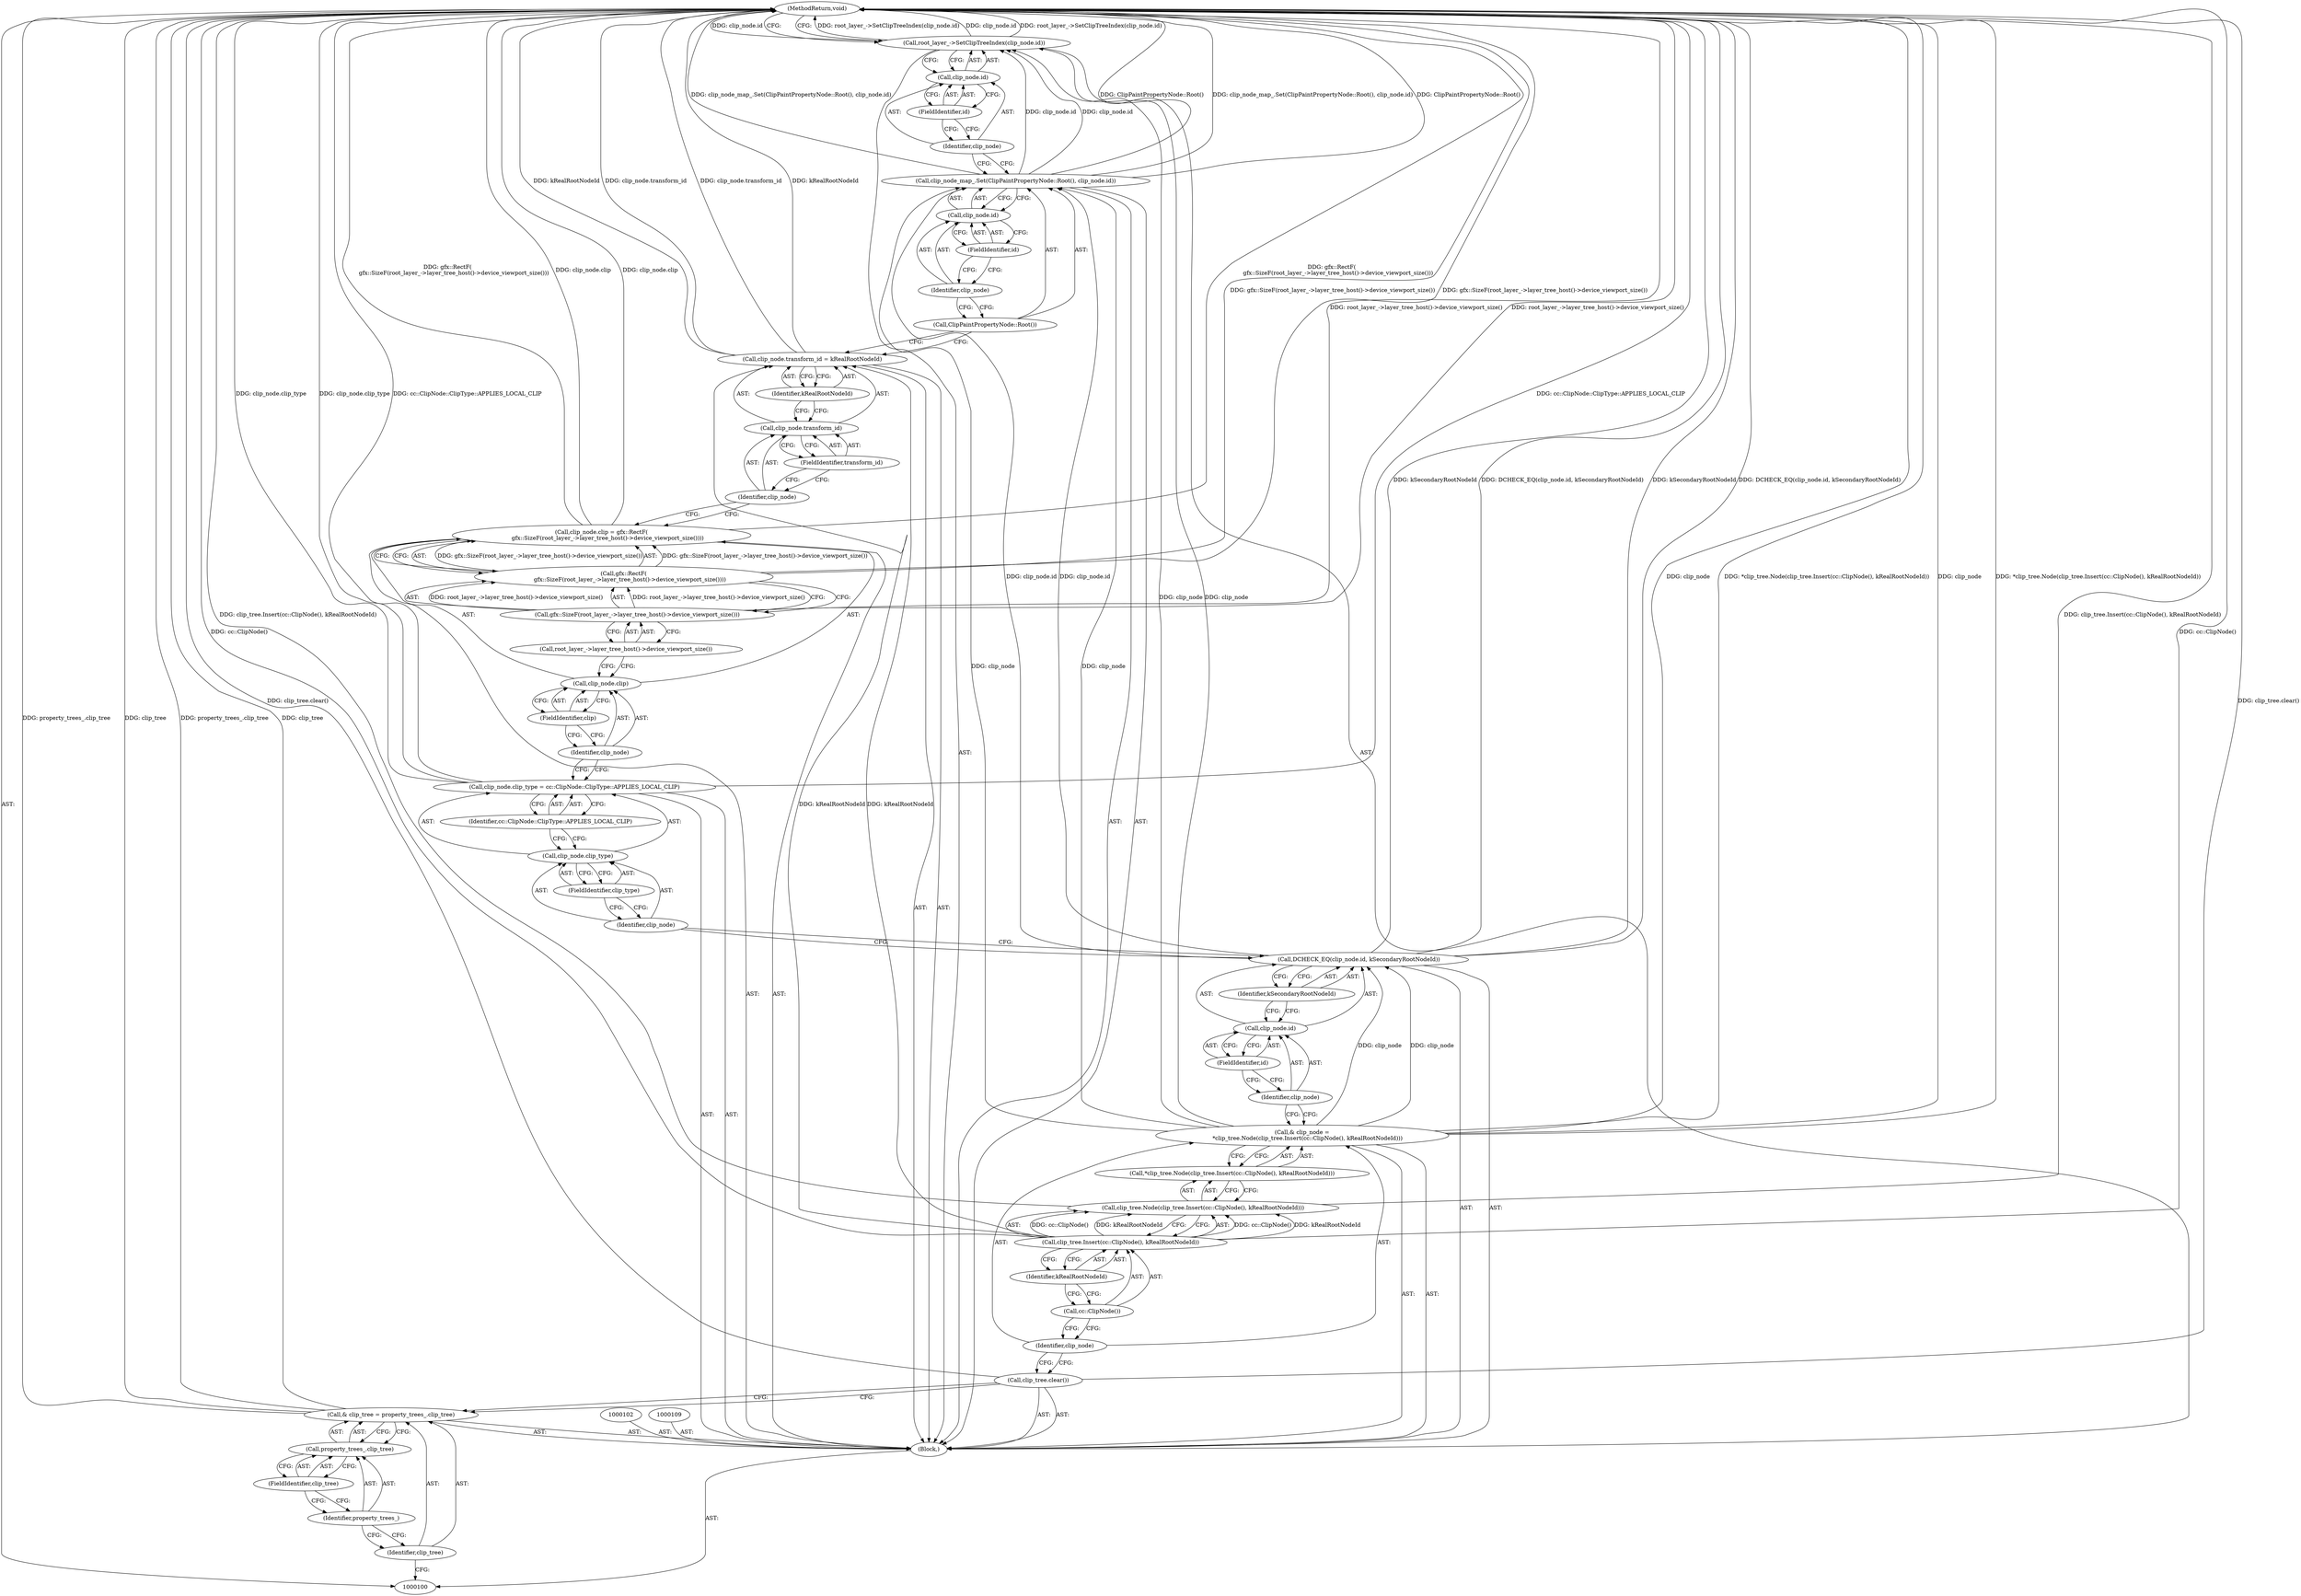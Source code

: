 digraph "1_Chrome_f911e11e7f6b5c0d6f5ee694a9871de6619889f7_37" {
"1000148" [label="(MethodReturn,void)"];
"1000101" [label="(Block,)"];
"1000133" [label="(Call,root_layer_->layer_tree_host()->device_viewport_size())"];
"1000132" [label="(Call,gfx::SizeF(root_layer_->layer_tree_host()->device_viewport_size()))"];
"1000137" [label="(FieldIdentifier,transform_id)"];
"1000138" [label="(Identifier,kRealRootNodeId)"];
"1000134" [label="(Call,clip_node.transform_id = kRealRootNodeId)"];
"1000135" [label="(Call,clip_node.transform_id)"];
"1000136" [label="(Identifier,clip_node)"];
"1000139" [label="(Call,clip_node_map_.Set(ClipPaintPropertyNode::Root(), clip_node.id))"];
"1000140" [label="(Call,ClipPaintPropertyNode::Root())"];
"1000141" [label="(Call,clip_node.id)"];
"1000142" [label="(Identifier,clip_node)"];
"1000143" [label="(FieldIdentifier,id)"];
"1000144" [label="(Call,root_layer_->SetClipTreeIndex(clip_node.id))"];
"1000145" [label="(Call,clip_node.id)"];
"1000146" [label="(Identifier,clip_node)"];
"1000147" [label="(FieldIdentifier,id)"];
"1000103" [label="(Call,& clip_tree = property_trees_.clip_tree)"];
"1000104" [label="(Identifier,clip_tree)"];
"1000105" [label="(Call,property_trees_.clip_tree)"];
"1000106" [label="(Identifier,property_trees_)"];
"1000107" [label="(FieldIdentifier,clip_tree)"];
"1000108" [label="(Call,clip_tree.clear())"];
"1000110" [label="(Call,& clip_node =\n      *clip_tree.Node(clip_tree.Insert(cc::ClipNode(), kRealRootNodeId)))"];
"1000111" [label="(Identifier,clip_node)"];
"1000114" [label="(Call,clip_tree.Insert(cc::ClipNode(), kRealRootNodeId))"];
"1000115" [label="(Call,cc::ClipNode())"];
"1000116" [label="(Identifier,kRealRootNodeId)"];
"1000112" [label="(Call,*clip_tree.Node(clip_tree.Insert(cc::ClipNode(), kRealRootNodeId)))"];
"1000113" [label="(Call,clip_tree.Node(clip_tree.Insert(cc::ClipNode(), kRealRootNodeId)))"];
"1000118" [label="(Call,clip_node.id)"];
"1000119" [label="(Identifier,clip_node)"];
"1000117" [label="(Call,DCHECK_EQ(clip_node.id, kSecondaryRootNodeId))"];
"1000120" [label="(FieldIdentifier,id)"];
"1000121" [label="(Identifier,kSecondaryRootNodeId)"];
"1000125" [label="(FieldIdentifier,clip_type)"];
"1000122" [label="(Call,clip_node.clip_type = cc::ClipNode::ClipType::APPLIES_LOCAL_CLIP)"];
"1000123" [label="(Call,clip_node.clip_type)"];
"1000124" [label="(Identifier,clip_node)"];
"1000126" [label="(Identifier,cc::ClipNode::ClipType::APPLIES_LOCAL_CLIP)"];
"1000130" [label="(FieldIdentifier,clip)"];
"1000131" [label="(Call,gfx::RectF(\n       gfx::SizeF(root_layer_->layer_tree_host()->device_viewport_size())))"];
"1000127" [label="(Call,clip_node.clip = gfx::RectF(\n       gfx::SizeF(root_layer_->layer_tree_host()->device_viewport_size())))"];
"1000128" [label="(Call,clip_node.clip)"];
"1000129" [label="(Identifier,clip_node)"];
"1000148" -> "1000100"  [label="AST: "];
"1000148" -> "1000144"  [label="CFG: "];
"1000117" -> "1000148"  [label="DDG: DCHECK_EQ(clip_node.id, kSecondaryRootNodeId)"];
"1000117" -> "1000148"  [label="DDG: kSecondaryRootNodeId"];
"1000122" -> "1000148"  [label="DDG: cc::ClipNode::ClipType::APPLIES_LOCAL_CLIP"];
"1000122" -> "1000148"  [label="DDG: clip_node.clip_type"];
"1000108" -> "1000148"  [label="DDG: clip_tree.clear()"];
"1000103" -> "1000148"  [label="DDG: clip_tree"];
"1000103" -> "1000148"  [label="DDG: property_trees_.clip_tree"];
"1000113" -> "1000148"  [label="DDG: clip_tree.Insert(cc::ClipNode(), kRealRootNodeId)"];
"1000139" -> "1000148"  [label="DDG: ClipPaintPropertyNode::Root()"];
"1000139" -> "1000148"  [label="DDG: clip_node_map_.Set(ClipPaintPropertyNode::Root(), clip_node.id)"];
"1000110" -> "1000148"  [label="DDG: clip_node"];
"1000110" -> "1000148"  [label="DDG: *clip_tree.Node(clip_tree.Insert(cc::ClipNode(), kRealRootNodeId))"];
"1000127" -> "1000148"  [label="DDG: gfx::RectF(\n       gfx::SizeF(root_layer_->layer_tree_host()->device_viewport_size()))"];
"1000127" -> "1000148"  [label="DDG: clip_node.clip"];
"1000131" -> "1000148"  [label="DDG: gfx::SizeF(root_layer_->layer_tree_host()->device_viewport_size())"];
"1000144" -> "1000148"  [label="DDG: root_layer_->SetClipTreeIndex(clip_node.id)"];
"1000144" -> "1000148"  [label="DDG: clip_node.id"];
"1000114" -> "1000148"  [label="DDG: cc::ClipNode()"];
"1000132" -> "1000148"  [label="DDG: root_layer_->layer_tree_host()->device_viewport_size()"];
"1000134" -> "1000148"  [label="DDG: clip_node.transform_id"];
"1000134" -> "1000148"  [label="DDG: kRealRootNodeId"];
"1000101" -> "1000100"  [label="AST: "];
"1000102" -> "1000101"  [label="AST: "];
"1000103" -> "1000101"  [label="AST: "];
"1000108" -> "1000101"  [label="AST: "];
"1000109" -> "1000101"  [label="AST: "];
"1000110" -> "1000101"  [label="AST: "];
"1000117" -> "1000101"  [label="AST: "];
"1000122" -> "1000101"  [label="AST: "];
"1000127" -> "1000101"  [label="AST: "];
"1000134" -> "1000101"  [label="AST: "];
"1000139" -> "1000101"  [label="AST: "];
"1000144" -> "1000101"  [label="AST: "];
"1000133" -> "1000132"  [label="AST: "];
"1000133" -> "1000128"  [label="CFG: "];
"1000132" -> "1000133"  [label="CFG: "];
"1000132" -> "1000131"  [label="AST: "];
"1000132" -> "1000133"  [label="CFG: "];
"1000133" -> "1000132"  [label="AST: "];
"1000131" -> "1000132"  [label="CFG: "];
"1000132" -> "1000148"  [label="DDG: root_layer_->layer_tree_host()->device_viewport_size()"];
"1000132" -> "1000131"  [label="DDG: root_layer_->layer_tree_host()->device_viewport_size()"];
"1000137" -> "1000135"  [label="AST: "];
"1000137" -> "1000136"  [label="CFG: "];
"1000135" -> "1000137"  [label="CFG: "];
"1000138" -> "1000134"  [label="AST: "];
"1000138" -> "1000135"  [label="CFG: "];
"1000134" -> "1000138"  [label="CFG: "];
"1000134" -> "1000101"  [label="AST: "];
"1000134" -> "1000138"  [label="CFG: "];
"1000135" -> "1000134"  [label="AST: "];
"1000138" -> "1000134"  [label="AST: "];
"1000140" -> "1000134"  [label="CFG: "];
"1000134" -> "1000148"  [label="DDG: clip_node.transform_id"];
"1000134" -> "1000148"  [label="DDG: kRealRootNodeId"];
"1000114" -> "1000134"  [label="DDG: kRealRootNodeId"];
"1000135" -> "1000134"  [label="AST: "];
"1000135" -> "1000137"  [label="CFG: "];
"1000136" -> "1000135"  [label="AST: "];
"1000137" -> "1000135"  [label="AST: "];
"1000138" -> "1000135"  [label="CFG: "];
"1000136" -> "1000135"  [label="AST: "];
"1000136" -> "1000127"  [label="CFG: "];
"1000137" -> "1000136"  [label="CFG: "];
"1000139" -> "1000101"  [label="AST: "];
"1000139" -> "1000141"  [label="CFG: "];
"1000140" -> "1000139"  [label="AST: "];
"1000141" -> "1000139"  [label="AST: "];
"1000146" -> "1000139"  [label="CFG: "];
"1000139" -> "1000148"  [label="DDG: ClipPaintPropertyNode::Root()"];
"1000139" -> "1000148"  [label="DDG: clip_node_map_.Set(ClipPaintPropertyNode::Root(), clip_node.id)"];
"1000117" -> "1000139"  [label="DDG: clip_node.id"];
"1000110" -> "1000139"  [label="DDG: clip_node"];
"1000139" -> "1000144"  [label="DDG: clip_node.id"];
"1000140" -> "1000139"  [label="AST: "];
"1000140" -> "1000134"  [label="CFG: "];
"1000142" -> "1000140"  [label="CFG: "];
"1000141" -> "1000139"  [label="AST: "];
"1000141" -> "1000143"  [label="CFG: "];
"1000142" -> "1000141"  [label="AST: "];
"1000143" -> "1000141"  [label="AST: "];
"1000139" -> "1000141"  [label="CFG: "];
"1000142" -> "1000141"  [label="AST: "];
"1000142" -> "1000140"  [label="CFG: "];
"1000143" -> "1000142"  [label="CFG: "];
"1000143" -> "1000141"  [label="AST: "];
"1000143" -> "1000142"  [label="CFG: "];
"1000141" -> "1000143"  [label="CFG: "];
"1000144" -> "1000101"  [label="AST: "];
"1000144" -> "1000145"  [label="CFG: "];
"1000145" -> "1000144"  [label="AST: "];
"1000148" -> "1000144"  [label="CFG: "];
"1000144" -> "1000148"  [label="DDG: root_layer_->SetClipTreeIndex(clip_node.id)"];
"1000144" -> "1000148"  [label="DDG: clip_node.id"];
"1000139" -> "1000144"  [label="DDG: clip_node.id"];
"1000110" -> "1000144"  [label="DDG: clip_node"];
"1000145" -> "1000144"  [label="AST: "];
"1000145" -> "1000147"  [label="CFG: "];
"1000146" -> "1000145"  [label="AST: "];
"1000147" -> "1000145"  [label="AST: "];
"1000144" -> "1000145"  [label="CFG: "];
"1000146" -> "1000145"  [label="AST: "];
"1000146" -> "1000139"  [label="CFG: "];
"1000147" -> "1000146"  [label="CFG: "];
"1000147" -> "1000145"  [label="AST: "];
"1000147" -> "1000146"  [label="CFG: "];
"1000145" -> "1000147"  [label="CFG: "];
"1000103" -> "1000101"  [label="AST: "];
"1000103" -> "1000105"  [label="CFG: "];
"1000104" -> "1000103"  [label="AST: "];
"1000105" -> "1000103"  [label="AST: "];
"1000108" -> "1000103"  [label="CFG: "];
"1000103" -> "1000148"  [label="DDG: clip_tree"];
"1000103" -> "1000148"  [label="DDG: property_trees_.clip_tree"];
"1000104" -> "1000103"  [label="AST: "];
"1000104" -> "1000100"  [label="CFG: "];
"1000106" -> "1000104"  [label="CFG: "];
"1000105" -> "1000103"  [label="AST: "];
"1000105" -> "1000107"  [label="CFG: "];
"1000106" -> "1000105"  [label="AST: "];
"1000107" -> "1000105"  [label="AST: "];
"1000103" -> "1000105"  [label="CFG: "];
"1000106" -> "1000105"  [label="AST: "];
"1000106" -> "1000104"  [label="CFG: "];
"1000107" -> "1000106"  [label="CFG: "];
"1000107" -> "1000105"  [label="AST: "];
"1000107" -> "1000106"  [label="CFG: "];
"1000105" -> "1000107"  [label="CFG: "];
"1000108" -> "1000101"  [label="AST: "];
"1000108" -> "1000103"  [label="CFG: "];
"1000111" -> "1000108"  [label="CFG: "];
"1000108" -> "1000148"  [label="DDG: clip_tree.clear()"];
"1000110" -> "1000101"  [label="AST: "];
"1000110" -> "1000112"  [label="CFG: "];
"1000111" -> "1000110"  [label="AST: "];
"1000112" -> "1000110"  [label="AST: "];
"1000119" -> "1000110"  [label="CFG: "];
"1000110" -> "1000148"  [label="DDG: clip_node"];
"1000110" -> "1000148"  [label="DDG: *clip_tree.Node(clip_tree.Insert(cc::ClipNode(), kRealRootNodeId))"];
"1000110" -> "1000117"  [label="DDG: clip_node"];
"1000110" -> "1000139"  [label="DDG: clip_node"];
"1000110" -> "1000144"  [label="DDG: clip_node"];
"1000111" -> "1000110"  [label="AST: "];
"1000111" -> "1000108"  [label="CFG: "];
"1000115" -> "1000111"  [label="CFG: "];
"1000114" -> "1000113"  [label="AST: "];
"1000114" -> "1000116"  [label="CFG: "];
"1000115" -> "1000114"  [label="AST: "];
"1000116" -> "1000114"  [label="AST: "];
"1000113" -> "1000114"  [label="CFG: "];
"1000114" -> "1000148"  [label="DDG: cc::ClipNode()"];
"1000114" -> "1000113"  [label="DDG: cc::ClipNode()"];
"1000114" -> "1000113"  [label="DDG: kRealRootNodeId"];
"1000114" -> "1000134"  [label="DDG: kRealRootNodeId"];
"1000115" -> "1000114"  [label="AST: "];
"1000115" -> "1000111"  [label="CFG: "];
"1000116" -> "1000115"  [label="CFG: "];
"1000116" -> "1000114"  [label="AST: "];
"1000116" -> "1000115"  [label="CFG: "];
"1000114" -> "1000116"  [label="CFG: "];
"1000112" -> "1000110"  [label="AST: "];
"1000112" -> "1000113"  [label="CFG: "];
"1000113" -> "1000112"  [label="AST: "];
"1000110" -> "1000112"  [label="CFG: "];
"1000113" -> "1000112"  [label="AST: "];
"1000113" -> "1000114"  [label="CFG: "];
"1000114" -> "1000113"  [label="AST: "];
"1000112" -> "1000113"  [label="CFG: "];
"1000113" -> "1000148"  [label="DDG: clip_tree.Insert(cc::ClipNode(), kRealRootNodeId)"];
"1000114" -> "1000113"  [label="DDG: cc::ClipNode()"];
"1000114" -> "1000113"  [label="DDG: kRealRootNodeId"];
"1000118" -> "1000117"  [label="AST: "];
"1000118" -> "1000120"  [label="CFG: "];
"1000119" -> "1000118"  [label="AST: "];
"1000120" -> "1000118"  [label="AST: "];
"1000121" -> "1000118"  [label="CFG: "];
"1000119" -> "1000118"  [label="AST: "];
"1000119" -> "1000110"  [label="CFG: "];
"1000120" -> "1000119"  [label="CFG: "];
"1000117" -> "1000101"  [label="AST: "];
"1000117" -> "1000121"  [label="CFG: "];
"1000118" -> "1000117"  [label="AST: "];
"1000121" -> "1000117"  [label="AST: "];
"1000124" -> "1000117"  [label="CFG: "];
"1000117" -> "1000148"  [label="DDG: DCHECK_EQ(clip_node.id, kSecondaryRootNodeId)"];
"1000117" -> "1000148"  [label="DDG: kSecondaryRootNodeId"];
"1000110" -> "1000117"  [label="DDG: clip_node"];
"1000117" -> "1000139"  [label="DDG: clip_node.id"];
"1000120" -> "1000118"  [label="AST: "];
"1000120" -> "1000119"  [label="CFG: "];
"1000118" -> "1000120"  [label="CFG: "];
"1000121" -> "1000117"  [label="AST: "];
"1000121" -> "1000118"  [label="CFG: "];
"1000117" -> "1000121"  [label="CFG: "];
"1000125" -> "1000123"  [label="AST: "];
"1000125" -> "1000124"  [label="CFG: "];
"1000123" -> "1000125"  [label="CFG: "];
"1000122" -> "1000101"  [label="AST: "];
"1000122" -> "1000126"  [label="CFG: "];
"1000123" -> "1000122"  [label="AST: "];
"1000126" -> "1000122"  [label="AST: "];
"1000129" -> "1000122"  [label="CFG: "];
"1000122" -> "1000148"  [label="DDG: cc::ClipNode::ClipType::APPLIES_LOCAL_CLIP"];
"1000122" -> "1000148"  [label="DDG: clip_node.clip_type"];
"1000123" -> "1000122"  [label="AST: "];
"1000123" -> "1000125"  [label="CFG: "];
"1000124" -> "1000123"  [label="AST: "];
"1000125" -> "1000123"  [label="AST: "];
"1000126" -> "1000123"  [label="CFG: "];
"1000124" -> "1000123"  [label="AST: "];
"1000124" -> "1000117"  [label="CFG: "];
"1000125" -> "1000124"  [label="CFG: "];
"1000126" -> "1000122"  [label="AST: "];
"1000126" -> "1000123"  [label="CFG: "];
"1000122" -> "1000126"  [label="CFG: "];
"1000130" -> "1000128"  [label="AST: "];
"1000130" -> "1000129"  [label="CFG: "];
"1000128" -> "1000130"  [label="CFG: "];
"1000131" -> "1000127"  [label="AST: "];
"1000131" -> "1000132"  [label="CFG: "];
"1000132" -> "1000131"  [label="AST: "];
"1000127" -> "1000131"  [label="CFG: "];
"1000131" -> "1000148"  [label="DDG: gfx::SizeF(root_layer_->layer_tree_host()->device_viewport_size())"];
"1000131" -> "1000127"  [label="DDG: gfx::SizeF(root_layer_->layer_tree_host()->device_viewport_size())"];
"1000132" -> "1000131"  [label="DDG: root_layer_->layer_tree_host()->device_viewport_size()"];
"1000127" -> "1000101"  [label="AST: "];
"1000127" -> "1000131"  [label="CFG: "];
"1000128" -> "1000127"  [label="AST: "];
"1000131" -> "1000127"  [label="AST: "];
"1000136" -> "1000127"  [label="CFG: "];
"1000127" -> "1000148"  [label="DDG: gfx::RectF(\n       gfx::SizeF(root_layer_->layer_tree_host()->device_viewport_size()))"];
"1000127" -> "1000148"  [label="DDG: clip_node.clip"];
"1000131" -> "1000127"  [label="DDG: gfx::SizeF(root_layer_->layer_tree_host()->device_viewport_size())"];
"1000128" -> "1000127"  [label="AST: "];
"1000128" -> "1000130"  [label="CFG: "];
"1000129" -> "1000128"  [label="AST: "];
"1000130" -> "1000128"  [label="AST: "];
"1000133" -> "1000128"  [label="CFG: "];
"1000129" -> "1000128"  [label="AST: "];
"1000129" -> "1000122"  [label="CFG: "];
"1000130" -> "1000129"  [label="CFG: "];
}
